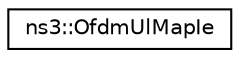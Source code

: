 digraph "Graphical Class Hierarchy"
{
 // LATEX_PDF_SIZE
  edge [fontname="Helvetica",fontsize="10",labelfontname="Helvetica",labelfontsize="10"];
  node [fontname="Helvetica",fontsize="10",shape=record];
  rankdir="LR";
  Node0 [label="ns3::OfdmUlMapIe",height=0.2,width=0.4,color="black", fillcolor="white", style="filled",URL="$classns3_1_1_ofdm_ul_map_ie.html",tooltip="This class implements the UL-MAP_IE message as described by \"IEEE Standard for Local and metropolitan..."];
}
